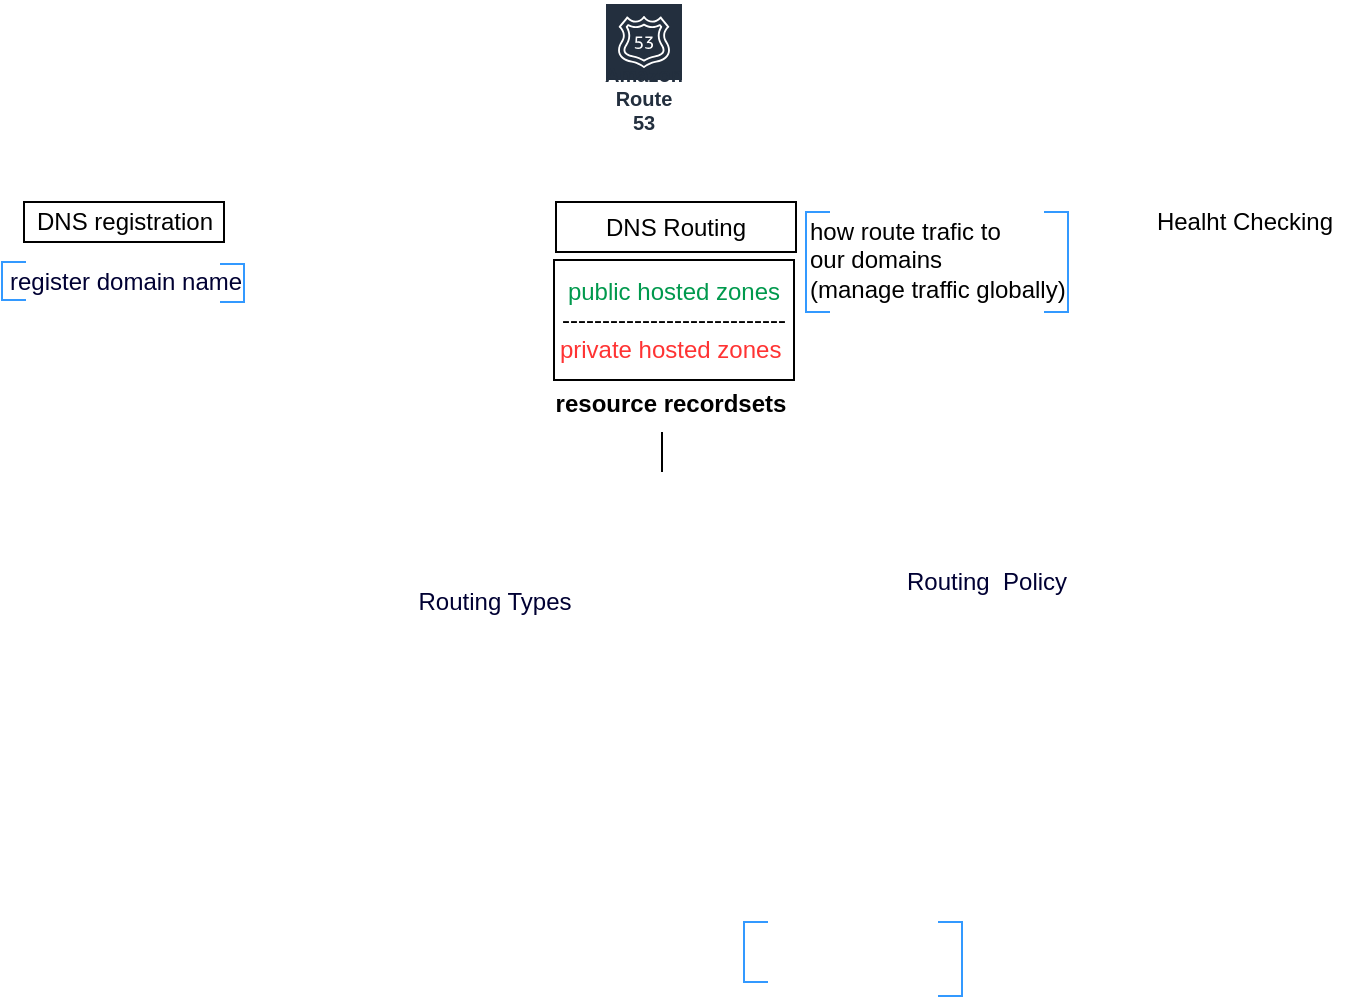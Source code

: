 <mxfile version="20.0.1" type="github">
  <diagram id="7hqPSPKScotGYTefbX5v" name="Page-1">
    <mxGraphModel dx="877" dy="519" grid="1" gridSize="10" guides="1" tooltips="1" connect="1" arrows="1" fold="1" page="1" pageScale="1" pageWidth="827" pageHeight="1169" math="0" shadow="0">
      <root>
        <mxCell id="0" />
        <mxCell id="1" parent="0" />
        <mxCell id="LuacaKuUAbjQaWSRHdwC-1" value="Amazon Route 53" style="sketch=0;outlineConnect=0;fontColor=#232F3E;gradientColor=none;strokeColor=#ffffff;fillColor=#232F3E;dashed=0;verticalLabelPosition=middle;verticalAlign=bottom;align=center;html=1;whiteSpace=wrap;fontSize=10;fontStyle=1;spacing=3;shape=mxgraph.aws4.productIcon;prIcon=mxgraph.aws4.route_53;" vertex="1" parent="1">
          <mxGeometry x="330" y="30" width="40" height="70" as="geometry" />
        </mxCell>
        <mxCell id="LuacaKuUAbjQaWSRHdwC-3" value="DNS registration" style="text;html=1;align=center;verticalAlign=middle;resizable=0;points=[];autosize=1;strokeColor=default;fillColor=none;" vertex="1" parent="1">
          <mxGeometry x="40" y="130" width="100" height="20" as="geometry" />
        </mxCell>
        <mxCell id="LuacaKuUAbjQaWSRHdwC-5" value="Healht Checking" style="text;html=1;align=center;verticalAlign=middle;resizable=0;points=[];autosize=1;strokeColor=none;fillColor=none;" vertex="1" parent="1">
          <mxGeometry x="600" y="130" width="100" height="20" as="geometry" />
        </mxCell>
        <mxCell id="LuacaKuUAbjQaWSRHdwC-6" value="&lt;b&gt;resource recordsets&lt;/b&gt;" style="text;html=1;align=center;verticalAlign=middle;resizable=0;points=[];autosize=1;strokeColor=none;fillColor=none;" vertex="1" parent="1">
          <mxGeometry x="298" y="221" width="130" height="20" as="geometry" />
        </mxCell>
        <mxCell id="LuacaKuUAbjQaWSRHdwC-10" value="" style="strokeWidth=1;html=1;shape=mxgraph.flowchart.annotation_1;align=left;pointerEvents=1;fontColor=#000033;fillColor=none;strokeColor=#3399FF;" vertex="1" parent="1">
          <mxGeometry x="431" y="135" width="12" height="50" as="geometry" />
        </mxCell>
        <mxCell id="LuacaKuUAbjQaWSRHdwC-11" value="" style="strokeWidth=1;html=1;shape=mxgraph.flowchart.annotation_1;align=left;pointerEvents=1;fontColor=#000033;fillColor=none;direction=west;strokeColor=#3399FF;" vertex="1" parent="1">
          <mxGeometry x="550" y="135" width="12" height="50" as="geometry" />
        </mxCell>
        <mxCell id="LuacaKuUAbjQaWSRHdwC-12" value="how route trafic to &lt;br&gt;our domains&lt;br&gt;(manage traffic globally)" style="text;html=1;align=left;verticalAlign=middle;resizable=0;points=[];autosize=1;strokeColor=none;fillColor=none;fontSize=12;" vertex="1" parent="1">
          <mxGeometry x="431" y="133.5" width="140" height="50" as="geometry" />
        </mxCell>
        <mxCell id="LuacaKuUAbjQaWSRHdwC-22" value="&lt;font color=&quot;#00994d&quot;&gt;public hosted zones&lt;/font&gt;&lt;br&gt;----------------------------&lt;br&gt;&lt;font color=&quot;#ff3333&quot;&gt;private hosted zones&lt;/font&gt;&amp;nbsp;" style="rounded=0;whiteSpace=wrap;html=1;" vertex="1" parent="1">
          <mxGeometry x="305" y="159" width="120" height="60" as="geometry" />
        </mxCell>
        <mxCell id="LuacaKuUAbjQaWSRHdwC-23" value="register domain name" style="text;html=1;align=left;verticalAlign=middle;resizable=0;points=[];autosize=1;strokeColor=none;fillColor=none;fontSize=12;fontColor=#000033;" vertex="1" parent="1">
          <mxGeometry x="31" y="160" width="130" height="20" as="geometry" />
        </mxCell>
        <mxCell id="LuacaKuUAbjQaWSRHdwC-24" value="" style="strokeWidth=1;html=1;shape=mxgraph.flowchart.annotation_1;align=left;pointerEvents=1;fontColor=#000033;fillColor=none;strokeColor=#3399FF;" vertex="1" parent="1">
          <mxGeometry x="29" y="160" width="12" height="19" as="geometry" />
        </mxCell>
        <mxCell id="LuacaKuUAbjQaWSRHdwC-25" value="" style="strokeWidth=1;html=1;shape=mxgraph.flowchart.annotation_1;align=left;pointerEvents=1;fontColor=#000033;fillColor=none;direction=west;strokeColor=#3399FF;" vertex="1" parent="1">
          <mxGeometry x="138" y="161" width="12" height="19" as="geometry" />
        </mxCell>
        <mxCell id="LuacaKuUAbjQaWSRHdwC-26" value="&lt;span style=&quot;color: rgb(0, 0, 0);&quot;&gt;DNS Routing&lt;/span&gt;" style="rounded=0;whiteSpace=wrap;html=1;fontColor=#00994D;" vertex="1" parent="1">
          <mxGeometry x="306" y="130" width="120" height="25" as="geometry" />
        </mxCell>
        <mxCell id="LuacaKuUAbjQaWSRHdwC-27" value="" style="strokeWidth=1;html=1;shape=mxgraph.flowchart.annotation_1;align=left;pointerEvents=1;fontColor=#000033;fillColor=none;strokeColor=#3399FF;" vertex="1" parent="1">
          <mxGeometry x="400" y="490" width="12" height="30" as="geometry" />
        </mxCell>
        <mxCell id="LuacaKuUAbjQaWSRHdwC-28" value="" style="strokeWidth=1;html=1;shape=mxgraph.flowchart.annotation_1;align=left;pointerEvents=1;fontColor=#000033;fillColor=none;direction=west;strokeColor=#3399FF;" vertex="1" parent="1">
          <mxGeometry x="497" y="490" width="12" height="37" as="geometry" />
        </mxCell>
        <mxCell id="LuacaKuUAbjQaWSRHdwC-31" value="&lt;font color=&quot;#000033&quot;&gt;Routing Types&lt;/font&gt;" style="text;html=1;align=center;verticalAlign=middle;resizable=0;points=[];autosize=1;strokeColor=none;fillColor=none;fontColor=#00994D;" vertex="1" parent="1">
          <mxGeometry x="230" y="320" width="90" height="20" as="geometry" />
        </mxCell>
        <mxCell id="LuacaKuUAbjQaWSRHdwC-32" value="Routing&amp;nbsp; Policy" style="text;html=1;align=center;verticalAlign=middle;resizable=0;points=[];autosize=1;strokeColor=none;fillColor=none;fontColor=#000033;" vertex="1" parent="1">
          <mxGeometry x="471" y="310" width="100" height="20" as="geometry" />
        </mxCell>
        <mxCell id="LuacaKuUAbjQaWSRHdwC-33" value="" style="endArrow=none;html=1;rounded=0;fontColor=#000033;" edge="1" parent="1">
          <mxGeometry width="50" height="50" relative="1" as="geometry">
            <mxPoint x="359" y="265" as="sourcePoint" />
            <mxPoint x="359" y="245" as="targetPoint" />
          </mxGeometry>
        </mxCell>
      </root>
    </mxGraphModel>
  </diagram>
</mxfile>
